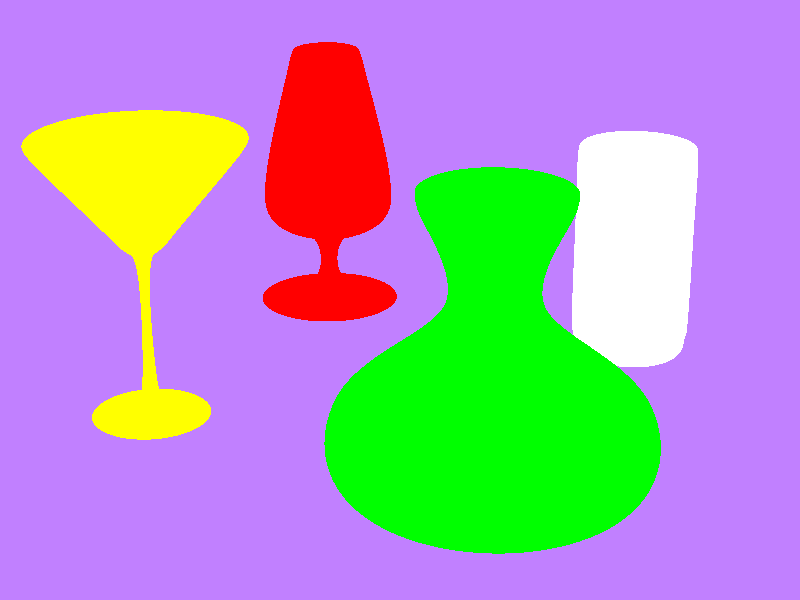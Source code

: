 // Persistence Of Vision raytracer version 3.5 sample file.
// Demo showing several surfaces of revolution ... Dieter Bayer, June 1994
// dmf -- changed glass textures to solid pigments for speed's sake.
//
// -w320 -h240
// -w800 -h600 +a0.3

global_settings { assumed_gamma 2.2 }

#include "colors.inc"
#include "textures.inc"

camera {
  location <40, 40, -80>
  look_at <0, 5, 0>
  angle 26
}

light_source { <90, 30, -60> colour White }

light_source { <-90, 100, -60> colour White
    spotlight
    point_at <0,0,0>
    radius 45
    falloff 60
}

background { color SkyBlue }

plane { y, 0
   pigment { rgb <0.75, 0.5, 1.0> }
   finish {
      ambient 0.2
      diffuse 0.8
   }
}

#declare shape1 =
lathe {
  cubic_spline
  12,
  <0.000000, 0.000000>,
  <0.000000, 0.000000>,
  <0.277027, 0.000000>,
  <0.277027, 0.000000>,
  <0.064189, 0.081081>,
  <0.057432, 0.256757>,
  <0.260135, 0.422297>,
  <0.152027, 1.000000>,
  <0.128378, 0.996622>,
  <0.222973, 0.452703>,
  <0.000000, 0.307432>,
  <0.023649, 0.523649>

  scale <1.5, 1.5, 1.5>
}

#declare shape2 =
lathe {
  cubic_spline
  13,
  <0.000000, 0.000000>,
  <0.000000, 0.000000>,
  <0.172414, 0.013793>,
  <0.203448, 0.096552>,
  <0.210345, 0.203448>,
  <0.210345, 0.634483>,
  <0.210345, 1.000000>,
  <0.196552, 1.000000>,
  <0.193103, 0.651724>,
  <0.182759, 0.206897>,
  <0.151724, 0.096552>,
  <0.000000, 0.065517>,
  <0.000000, 0.065517>

  scale <2, 1.5, 2>
}


#declare shape3 =
lathe {
  cubic_spline
  13,
  <0.000000, 0.000000>,
  <0.000000, 0.000000>,
  <0.193050, 0.003861>,
  <0.193050, 0.019305>,
  <0.073359, 0.038610>,
  <0.027027, 0.135135>,
  <0.023166, 0.559846>,
  <0.100386, 0.679537>,
  <0.359073, 0.996139>,
  <0.335907, 1.000000>,
  <0.096525, 0.725869>,
  <0.000000, 0.691120>,
  <0.000000, 0.691120>

  scale <1.5, 1.5, 1.5>
}


#declare shape4 =
lathe {
  cubic_spline
  12,
  <0.000000, 0.000000>,
  <0.000000, 0.000000>,
  <0.460606, 0.036364>,
  <0.515152, 0.303030>,
  <0.157576, 0.660606>,
  <0.248485, 1.000000>,
  <0.230303, 1.000000>,
  <0.139394, 0.660606>,
  <0.496970, 0.296970>,
  <0.448485, 0.054545>,
  <0.000000, 0.018182>,
  <0.000000, 0.018182>

  scale <1.5, 1.5, 1.5>
}

object {
  shape1
  texture {
    pigment { Red }
    finish { Shiny metallic }
  }
  scale <10, 10, 10>
  translate <-10, 0.002, 10>
}

object {
  shape2
  texture {
    pigment { White }
    finish { Shiny metallic }
  }
  scale <8, 8, 8>
  translate <10, 0.002, 10>
}

object {
  shape3
  texture {
    pigment { Yellow }
    finish { Shiny metallic }
  }
  scale <10, 10, 10>
  translate <-10, 0.002, -10>
}

object {
  shape4
  texture {
    pigment { Green }
    finish { Shiny metallic }
  }
  scale <10, 10, 10>
  translate <10, 0.002, -10>
}

